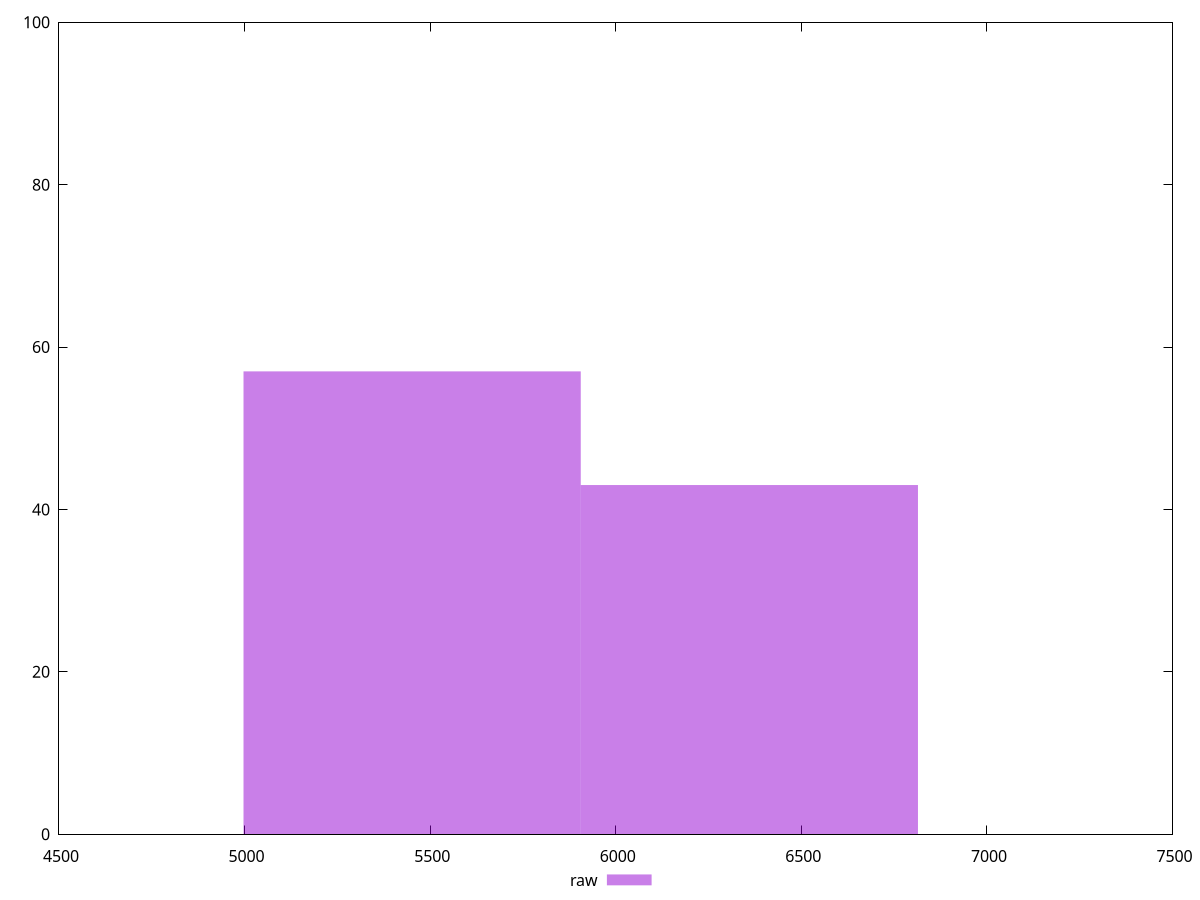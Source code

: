 reset
set terminal svg size 640, 490 enhanced background rgb 'white'
set output "report_00007_2020-12-11T15:55:29.892Z/largest-contentful-paint/samples/pages+cached+noexternal+noimg/raw/histogram.svg"

$raw <<EOF
5451.396066839805 57
6359.962077979772 43
EOF

set key outside below
set boxwidth 908.5660111399675
set yrange [0:100]
set style fill transparent solid 0.5 noborder

plot \
  $raw title "raw" with boxes, \


reset
